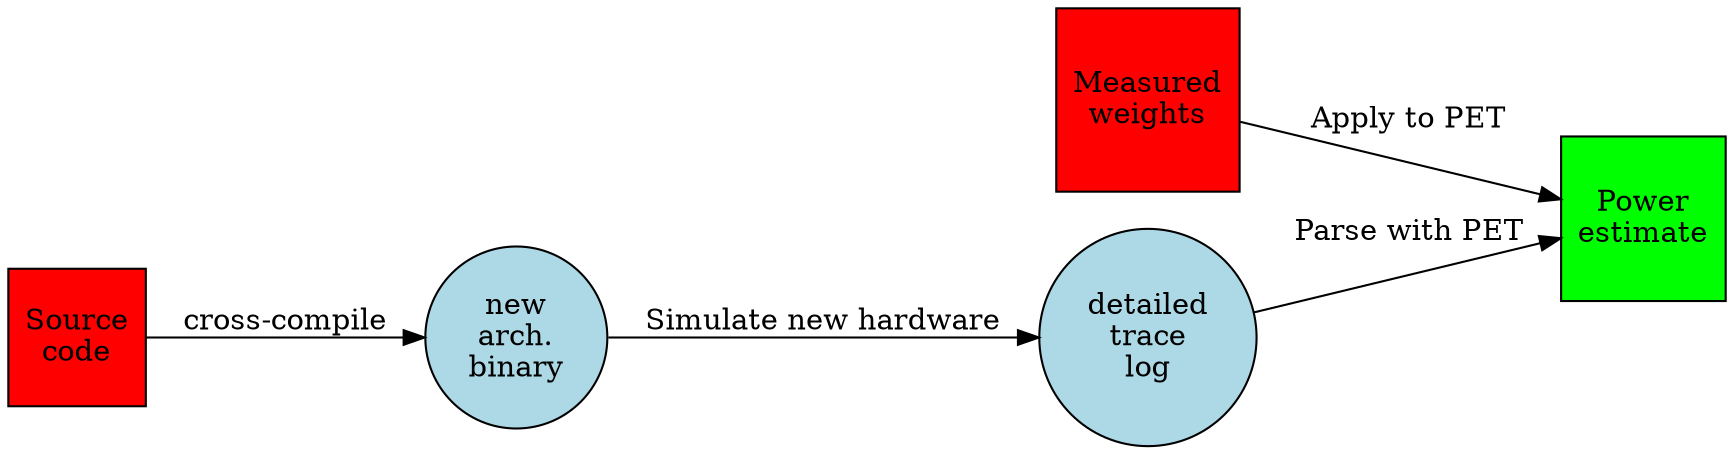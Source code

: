 digraph workflow {
    rankdir = LR;
    node [shape="circle",style="filled",fillcolor="lightblue"]
        weights->data [label="Apply to PET"]
        weights [shape="square",fillcolor="red",label=<Measured<br/>weights>]
        source [shape="square",fillcolor="red",label=<Source<br/>code>]
        binary  [label=<new<br/>arch.<br/>binary>]
        source->binary [label="cross-compile"]
        trace  [label=<detailed<br/>trace<br/>log>]
        data   [shape="square",fillcolor="green",label=<Power<br/>estimate>]
        trace->data [label="Parse with PET"]
        binary->trace [label="Simulate new hardware"]

}
